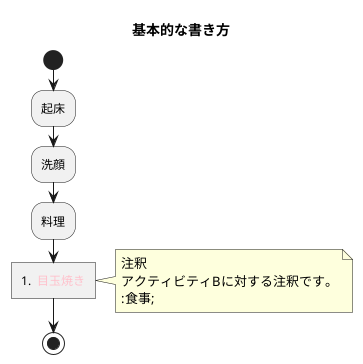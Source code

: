 @startuml アクティビティ図
title 基本的な書き方
start
:起床;
:洗顔;
:料理;
:#<color: pink> 目玉焼き]
note right
注釈
アクティビティBに対する注釈です。
:食事;
end note
stop
@enduml
